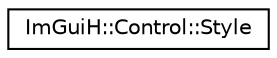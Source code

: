 digraph "Graphical Class Hierarchy"
{
 // LATEX_PDF_SIZE
  edge [fontname="Helvetica",fontsize="10",labelfontname="Helvetica",labelfontsize="10"];
  node [fontname="Helvetica",fontsize="10",shape=record];
  rankdir="LR";
  Node0 [label="ImGuiH::Control::Style",height=0.2,width=0.4,color="black", fillcolor="white", style="filled",URL="$struct_im_gui_h_1_1_control_1_1_style.html",tooltip=" "];
}
